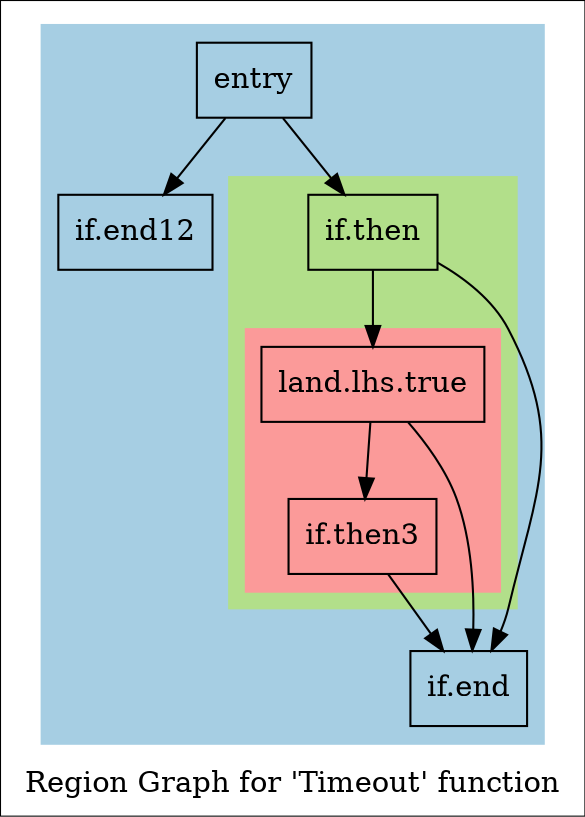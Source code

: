 digraph "Region Graph for 'Timeout' function" {
	label="Region Graph for 'Timeout' function";

	Node0xa3b4e0 [shape=record,label="{entry}"];
	Node0xa3b4e0 -> Node0x9aca30;
	Node0xa3b4e0 -> Node0x980760;
	Node0x9aca30 [shape=record,label="{if.end12}"];
	Node0x980760 [shape=record,label="{if.then}"];
	Node0x980760 -> Node0xa2a070;
	Node0x980760 -> Node0x9b8e10;
	Node0xa2a070 [shape=record,label="{land.lhs.true}"];
	Node0xa2a070 -> Node0xa44e60;
	Node0xa2a070 -> Node0x9b8e10;
	Node0xa44e60 [shape=record,label="{if.then3}"];
	Node0xa44e60 -> Node0x9b8e10;
	Node0x9b8e10 [shape=record,label="{if.end}"];
	colorscheme = "paired12"
        subgraph cluster_0xa97840 {
          label = "";
          style = filled;
          color = 1
          subgraph cluster_0xa978c0 {
            label = "";
            style = filled;
            color = 3
            subgraph cluster_0xa977c0 {
              label = "";
              style = filled;
              color = 5
              Node0xa2a070;
              Node0xa44e60;
            }
            Node0x980760;
          }
          Node0xa3b4e0;
          Node0x9aca30;
          Node0x9b8e10;
        }
}
